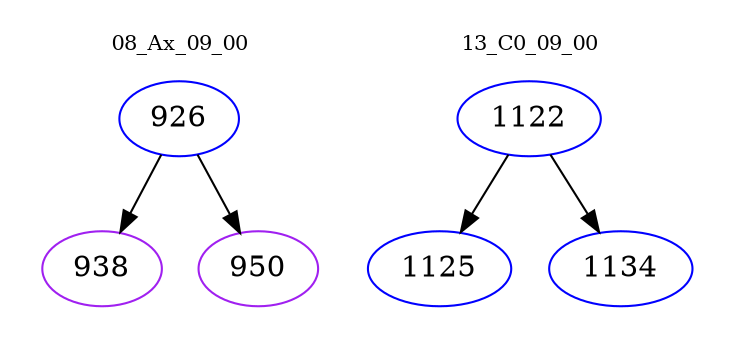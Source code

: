 digraph{
subgraph cluster_0 {
color = white
label = "08_Ax_09_00";
fontsize=10;
T0_926 [label="926", color="blue"]
T0_926 -> T0_938 [color="black"]
T0_938 [label="938", color="purple"]
T0_926 -> T0_950 [color="black"]
T0_950 [label="950", color="purple"]
}
subgraph cluster_1 {
color = white
label = "13_C0_09_00";
fontsize=10;
T1_1122 [label="1122", color="blue"]
T1_1122 -> T1_1125 [color="black"]
T1_1125 [label="1125", color="blue"]
T1_1122 -> T1_1134 [color="black"]
T1_1134 [label="1134", color="blue"]
}
}

